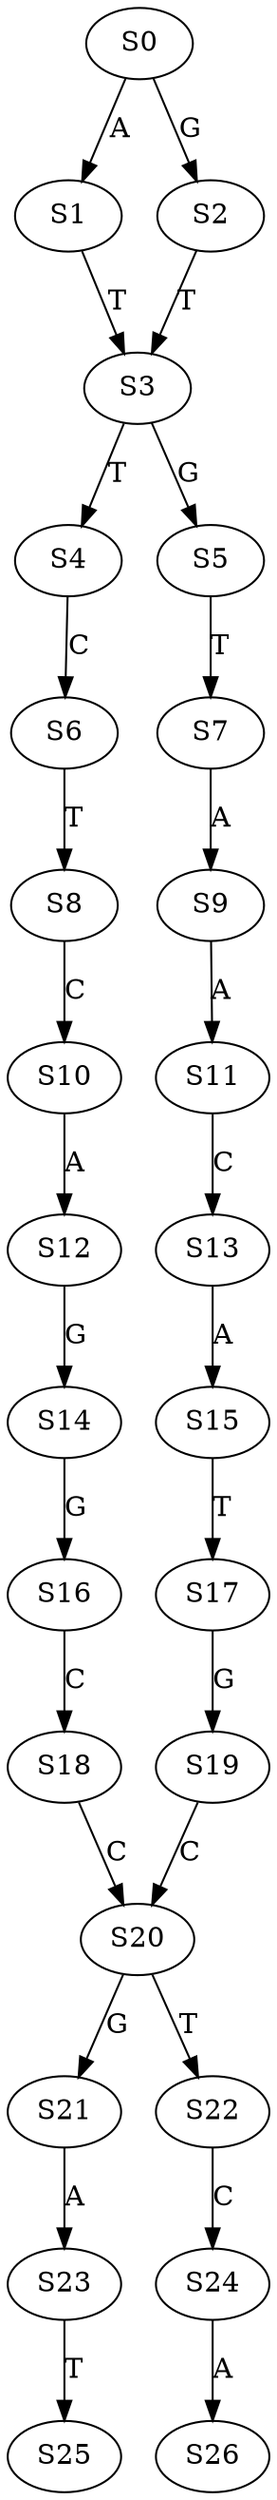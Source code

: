 strict digraph  {
	S0 -> S1 [ label = A ];
	S0 -> S2 [ label = G ];
	S1 -> S3 [ label = T ];
	S2 -> S3 [ label = T ];
	S3 -> S4 [ label = T ];
	S3 -> S5 [ label = G ];
	S4 -> S6 [ label = C ];
	S5 -> S7 [ label = T ];
	S6 -> S8 [ label = T ];
	S7 -> S9 [ label = A ];
	S8 -> S10 [ label = C ];
	S9 -> S11 [ label = A ];
	S10 -> S12 [ label = A ];
	S11 -> S13 [ label = C ];
	S12 -> S14 [ label = G ];
	S13 -> S15 [ label = A ];
	S14 -> S16 [ label = G ];
	S15 -> S17 [ label = T ];
	S16 -> S18 [ label = C ];
	S17 -> S19 [ label = G ];
	S18 -> S20 [ label = C ];
	S19 -> S20 [ label = C ];
	S20 -> S21 [ label = G ];
	S20 -> S22 [ label = T ];
	S21 -> S23 [ label = A ];
	S22 -> S24 [ label = C ];
	S23 -> S25 [ label = T ];
	S24 -> S26 [ label = A ];
}

